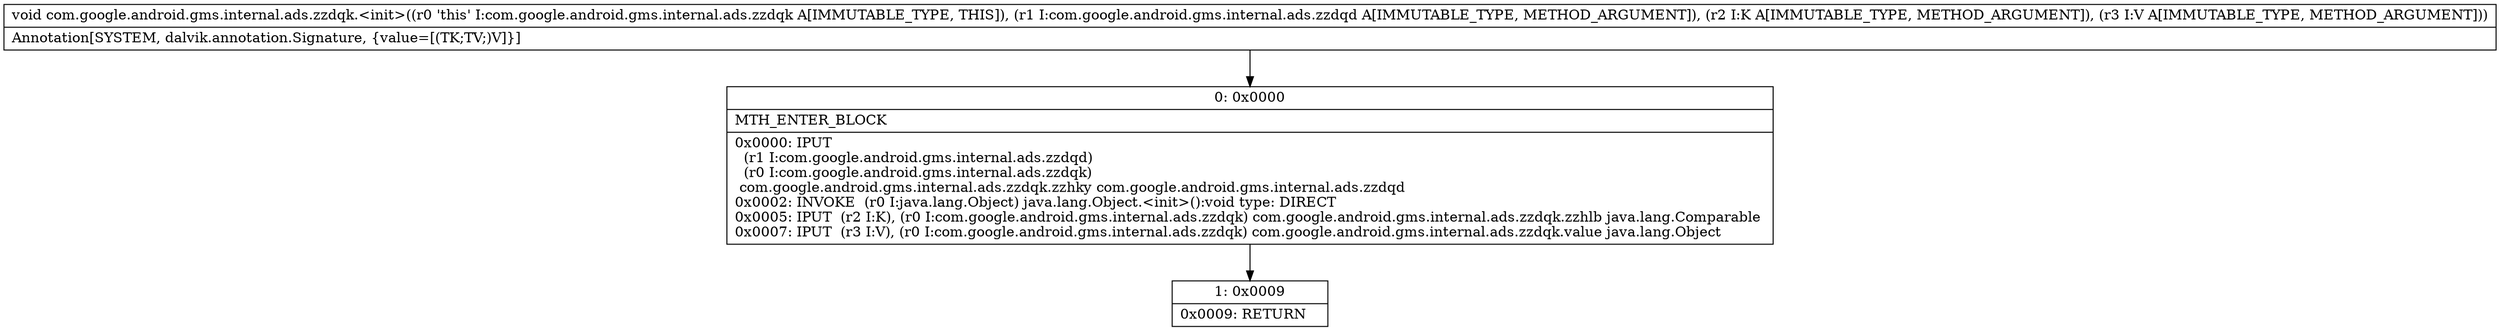digraph "CFG forcom.google.android.gms.internal.ads.zzdqk.\<init\>(Lcom\/google\/android\/gms\/internal\/ads\/zzdqd;Ljava\/lang\/Comparable;Ljava\/lang\/Object;)V" {
Node_0 [shape=record,label="{0\:\ 0x0000|MTH_ENTER_BLOCK\l|0x0000: IPUT  \l  (r1 I:com.google.android.gms.internal.ads.zzdqd)\l  (r0 I:com.google.android.gms.internal.ads.zzdqk)\l com.google.android.gms.internal.ads.zzdqk.zzhky com.google.android.gms.internal.ads.zzdqd \l0x0002: INVOKE  (r0 I:java.lang.Object) java.lang.Object.\<init\>():void type: DIRECT \l0x0005: IPUT  (r2 I:K), (r0 I:com.google.android.gms.internal.ads.zzdqk) com.google.android.gms.internal.ads.zzdqk.zzhlb java.lang.Comparable \l0x0007: IPUT  (r3 I:V), (r0 I:com.google.android.gms.internal.ads.zzdqk) com.google.android.gms.internal.ads.zzdqk.value java.lang.Object \l}"];
Node_1 [shape=record,label="{1\:\ 0x0009|0x0009: RETURN   \l}"];
MethodNode[shape=record,label="{void com.google.android.gms.internal.ads.zzdqk.\<init\>((r0 'this' I:com.google.android.gms.internal.ads.zzdqk A[IMMUTABLE_TYPE, THIS]), (r1 I:com.google.android.gms.internal.ads.zzdqd A[IMMUTABLE_TYPE, METHOD_ARGUMENT]), (r2 I:K A[IMMUTABLE_TYPE, METHOD_ARGUMENT]), (r3 I:V A[IMMUTABLE_TYPE, METHOD_ARGUMENT]))  | Annotation[SYSTEM, dalvik.annotation.Signature, \{value=[(TK;TV;)V]\}]\l}"];
MethodNode -> Node_0;
Node_0 -> Node_1;
}


